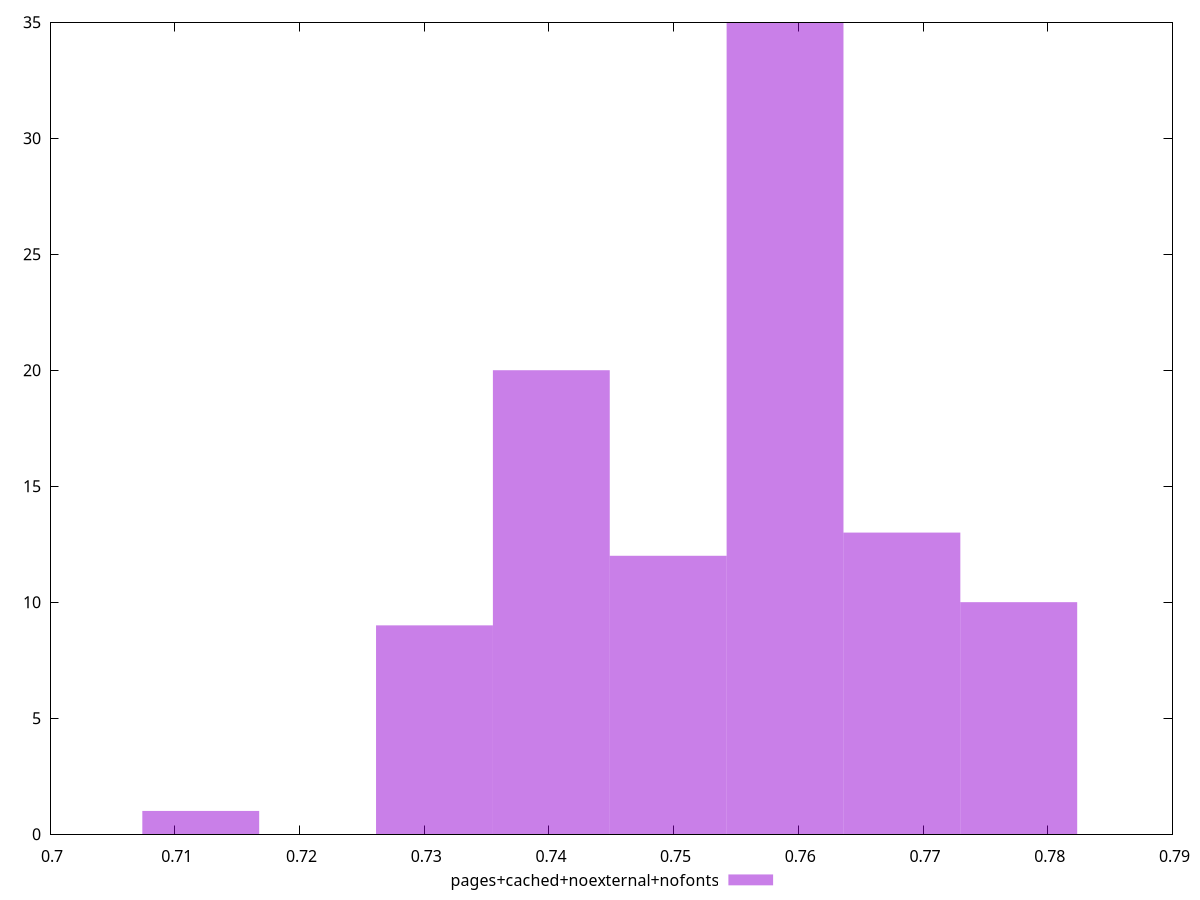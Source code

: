 $_pagesCachedNoexternalNofonts <<EOF
0.7401955066857726 20
0.7776737601888497 10
0.7683041968130805 13
0.7589346334373113 35
0.7308259433100034 9
0.7495650700615419 12
0.7120868165584648 1
EOF
set key outside below
set terminal pngcairo
set output "report_00005_2020-11-02T22-26-11.212Z/performance_score/pages+cached+noexternal+nofonts//hist.png"
set yrange [0:35]
set boxwidth 0.009369563375769274
set style fill transparent solid 0.5 noborder
plot $_pagesCachedNoexternalNofonts title "pages+cached+noexternal+nofonts" with boxes ,